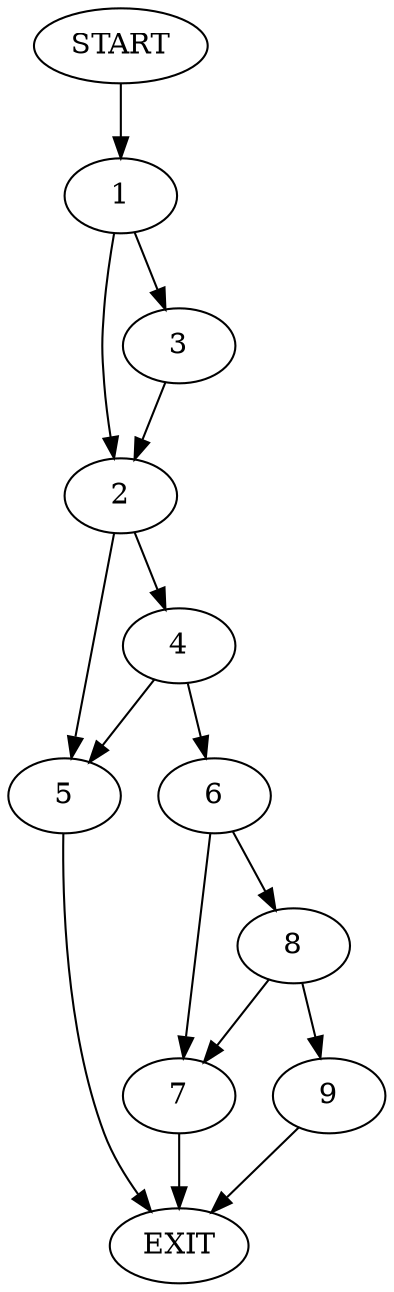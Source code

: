 digraph {
0 [label="START"]
10 [label="EXIT"]
0 -> 1
1 -> 2
1 -> 3
3 -> 2
2 -> 4
2 -> 5
4 -> 6
4 -> 5
5 -> 10
6 -> 7
6 -> 8
7 -> 10
8 -> 7
8 -> 9
9 -> 10
}

